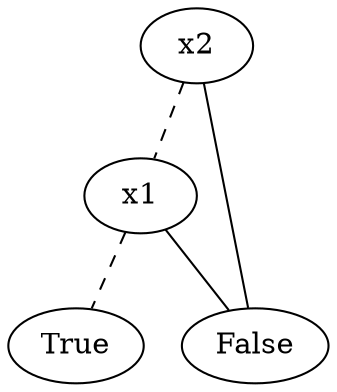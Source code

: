 graph { 
0 [ label = "x2" ];
1 [ label = "x1" ];
2 [ label = "True" ];
1--2 [style=dashed];
3 [ label = "False" ];
1--3;
0--1 [style=dashed];
0--3;
}